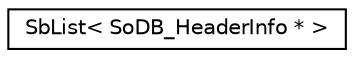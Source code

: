 digraph "Graphical Class Hierarchy"
{
 // LATEX_PDF_SIZE
  edge [fontname="Helvetica",fontsize="10",labelfontname="Helvetica",labelfontsize="10"];
  node [fontname="Helvetica",fontsize="10",shape=record];
  rankdir="LR";
  Node0 [label="SbList\< SoDB_HeaderInfo * \>",height=0.2,width=0.4,color="black", fillcolor="white", style="filled",URL="$classSbList.html",tooltip=" "];
}
